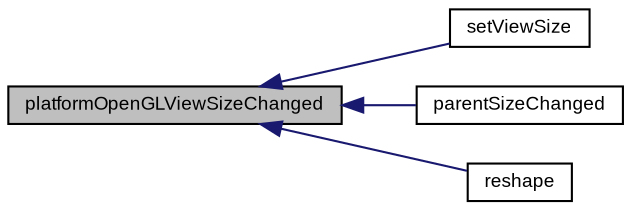 digraph "platformOpenGLViewSizeChanged"
{
  bgcolor="transparent";
  edge [fontname="Arial",fontsize="9",labelfontname="Arial",labelfontsize="9"];
  node [fontname="Arial",fontsize="9",shape=record];
  rankdir="LR";
  Node1 [label="platformOpenGLViewSizeChanged",height=0.2,width=0.4,color="black", fillcolor="grey75", style="filled" fontcolor="black"];
  Node1 -> Node2 [dir="back",color="midnightblue",fontsize="9",style="solid",fontname="Arial"];
  Node2 [label="setViewSize",height=0.2,width=0.4,color="black",URL="$class_v_s_t_g_u_i_1_1_c_open_g_l_view.html#ada1ffb857aa147620f2d01522b37569d",tooltip="set views size "];
  Node1 -> Node3 [dir="back",color="midnightblue",fontsize="9",style="solid",fontname="Arial"];
  Node3 [label="parentSizeChanged",height=0.2,width=0.4,color="black",URL="$class_v_s_t_g_u_i_1_1_c_open_g_l_view.html#a2c74a100fe4ecff75d76053f446fd5bb",tooltip="notification that one of the views parent has changed its size "];
  Node1 -> Node4 [dir="back",color="midnightblue",fontsize="9",style="solid",fontname="Arial"];
  Node4 [label="reshape",height=0.2,width=0.4,color="black",URL="$class_v_s_t_g_u_i_1_1_c_open_g_l_view.html#a63b5230e86ff1b3d58cfe70429fe4956"];
}
